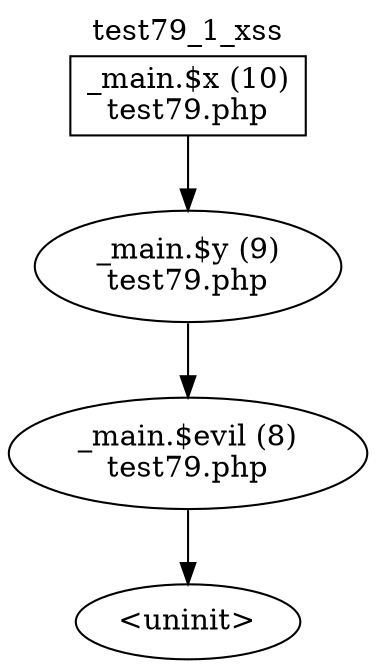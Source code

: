 digraph cfg {
  label="test79_1_xss";
  labelloc=t;
  n1 [shape=box, label="_main.$x (10)\ntest79.php"];
  n2 [shape=ellipse, label="_main.$y (9)\ntest79.php"];
  n3 [shape=ellipse, label="_main.$evil (8)\ntest79.php"];
  n4 [shape=ellipse, label="<uninit>"];
  n1 -> n2;
  n2 -> n3;
  n3 -> n4;
}
